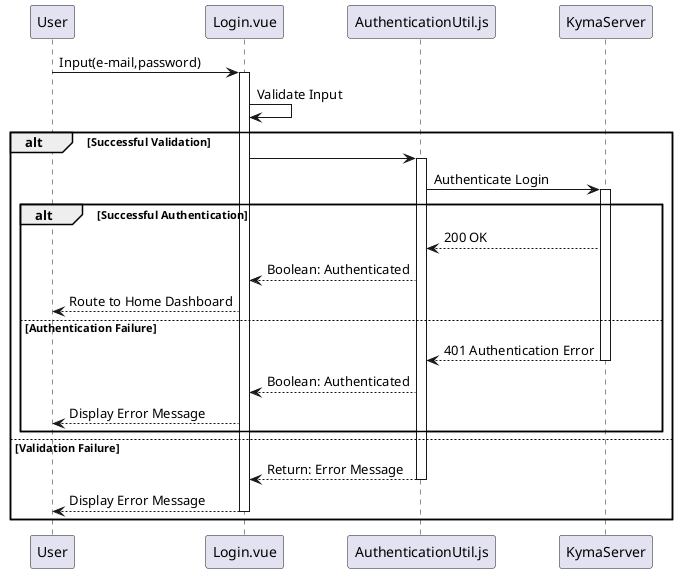 @startuml
User->Login.vue:Input(e-mail,password)
activate Login.vue

Login.vue->Login.vue:Validate Input

alt Successful Validation
Login.vue->AuthenticationUtil.js
activate AuthenticationUtil.js

 AuthenticationUtil.js->KymaServer:Authenticate Login
 activate KymaServer
 alt Successful Authentication

  KymaServer-->AuthenticationUtil.js: 200 OK
  AuthenticationUtil.js-->Login.vue:Boolean: Authenticated
  Login.vue-->User:Route to Home Dashboard
 else Authentication Failure

  KymaServer-->AuthenticationUtil.js: 401 Authentication Error
  deactivate KymaServer
  AuthenticationUtil.js-->Login.vue:Boolean: Authenticated
  Login.vue-->User:Display Error Message
  end

else Validation Failure

 AuthenticationUtil.js-->Login.vue: Return: Error Message
 deactivate AuthenticationUtil.js
 Login.vue-->User:Display Error Message
 deactivate Login.vue
 end
@enduml

